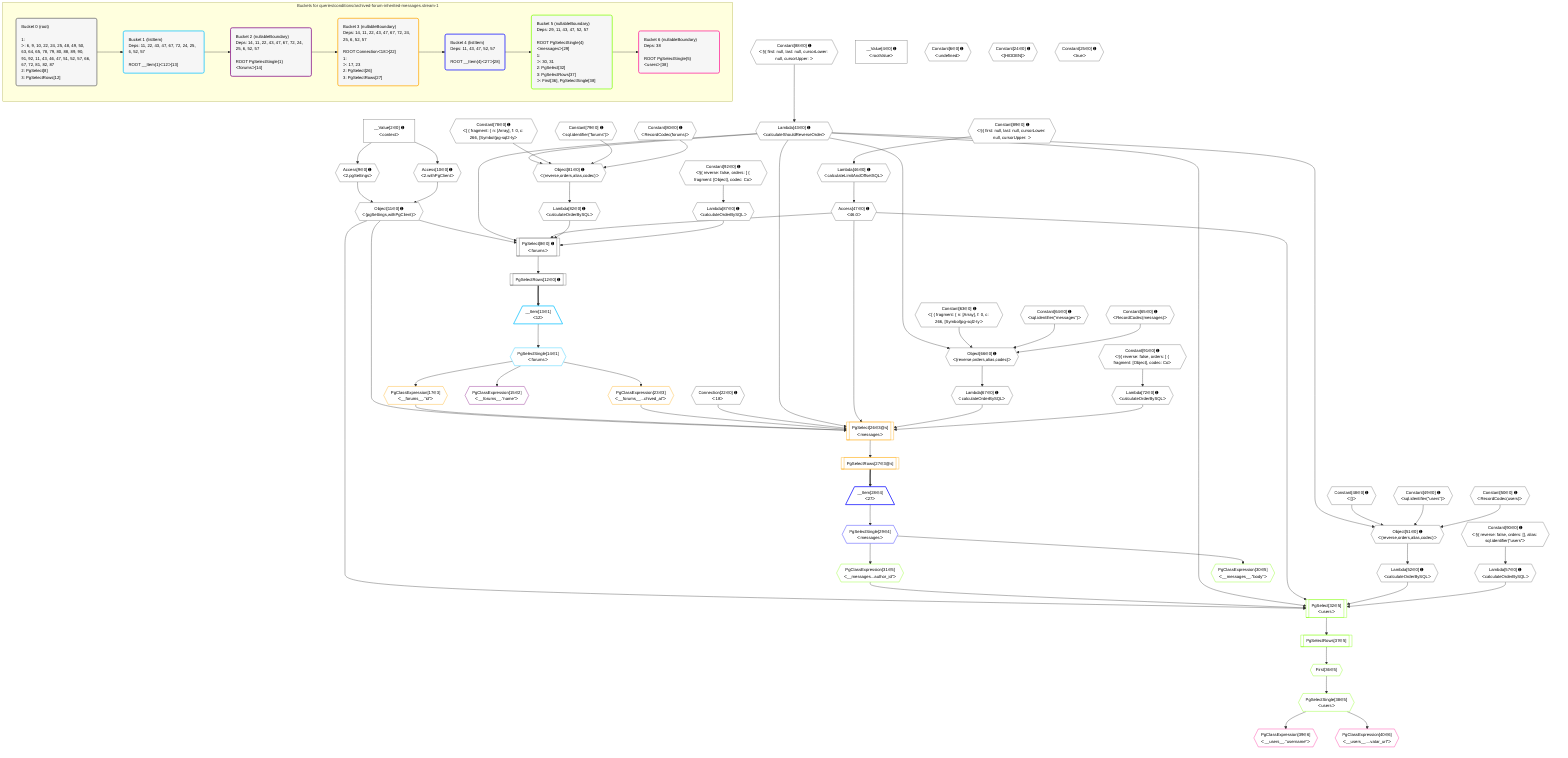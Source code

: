 %%{init: {'themeVariables': { 'fontSize': '12px'}}}%%
graph TD
    classDef path fill:#eee,stroke:#000,color:#000
    classDef plan fill:#fff,stroke-width:1px,color:#000
    classDef itemplan fill:#fff,stroke-width:2px,color:#000
    classDef unbatchedplan fill:#dff,stroke-width:1px,color:#000
    classDef sideeffectplan fill:#fcc,stroke-width:2px,color:#000
    classDef bucket fill:#f6f6f6,color:#000,stroke-width:2px,text-align:left


    %% plan dependencies
    PgSelect8[["PgSelect[8∈0] ➊<br />ᐸforumsᐳ"]]:::plan
    Object11{{"Object[11∈0] ➊<br />ᐸ{pgSettings,withPgClient}ᐳ"}}:::plan
    Lambda43{{"Lambda[43∈0] ➊<br />ᐸcalculateShouldReverseOrderᐳ"}}:::plan
    Access47{{"Access[47∈0] ➊<br />ᐸ46.0ᐳ"}}:::plan
    Lambda82{{"Lambda[82∈0] ➊<br />ᐸcalculateOrderBySQLᐳ"}}:::plan
    Lambda87{{"Lambda[87∈0] ➊<br />ᐸcalculateOrderBySQLᐳ"}}:::plan
    Object11 & Lambda43 & Access47 & Lambda82 & Lambda87 --> PgSelect8
    Object51{{"Object[51∈0] ➊<br />ᐸ{reverse,orders,alias,codec}ᐳ"}}:::plan
    Constant48{{"Constant[48∈0] ➊<br />ᐸ[]ᐳ"}}:::plan
    Constant49{{"Constant[49∈0] ➊<br />ᐸsql.identifier(”users”)ᐳ"}}:::plan
    Constant50{{"Constant[50∈0] ➊<br />ᐸRecordCodec(users)ᐳ"}}:::plan
    Lambda43 & Constant48 & Constant49 & Constant50 --> Object51
    Object66{{"Object[66∈0] ➊<br />ᐸ{reverse,orders,alias,codec}ᐳ"}}:::plan
    Constant63{{"Constant[63∈0] ➊<br />ᐸ[ { fragment: { n: [Array], f: 0, c: 266, [Symbol(pg-sql2-tyᐳ"}}:::plan
    Constant64{{"Constant[64∈0] ➊<br />ᐸsql.identifier(”messages”)ᐳ"}}:::plan
    Constant65{{"Constant[65∈0] ➊<br />ᐸRecordCodec(messages)ᐳ"}}:::plan
    Lambda43 & Constant63 & Constant64 & Constant65 --> Object66
    Object81{{"Object[81∈0] ➊<br />ᐸ{reverse,orders,alias,codec}ᐳ"}}:::plan
    Constant78{{"Constant[78∈0] ➊<br />ᐸ[ { fragment: { n: [Array], f: 0, c: 266, [Symbol(pg-sql2-tyᐳ"}}:::plan
    Constant79{{"Constant[79∈0] ➊<br />ᐸsql.identifier(”forums”)ᐳ"}}:::plan
    Constant80{{"Constant[80∈0] ➊<br />ᐸRecordCodec(forums)ᐳ"}}:::plan
    Lambda43 & Constant78 & Constant79 & Constant80 --> Object81
    Access9{{"Access[9∈0] ➊<br />ᐸ2.pgSettingsᐳ"}}:::plan
    Access10{{"Access[10∈0] ➊<br />ᐸ2.withPgClientᐳ"}}:::plan
    Access9 & Access10 --> Object11
    __Value2["__Value[2∈0] ➊<br />ᐸcontextᐳ"]:::plan
    __Value2 --> Access9
    __Value2 --> Access10
    PgSelectRows12[["PgSelectRows[12∈0] ➊"]]:::plan
    PgSelect8 --> PgSelectRows12
    Constant88{{"Constant[88∈0] ➊<br />ᐸ§{ first: null, last: null, cursorLower: null, cursorUpper: ᐳ"}}:::plan
    Constant88 --> Lambda43
    Lambda46{{"Lambda[46∈0] ➊<br />ᐸcalculateLimitAndOffsetSQLᐳ"}}:::plan
    Constant89{{"Constant[89∈0] ➊<br />ᐸ§{ first: null, last: null, cursorLower: null, cursorUpper: ᐳ"}}:::plan
    Constant89 --> Lambda46
    Lambda46 --> Access47
    Lambda52{{"Lambda[52∈0] ➊<br />ᐸcalculateOrderBySQLᐳ"}}:::plan
    Object51 --> Lambda52
    Lambda57{{"Lambda[57∈0] ➊<br />ᐸcalculateOrderBySQLᐳ"}}:::plan
    Constant90{{"Constant[90∈0] ➊<br />ᐸ§{ reverse: false, orders: [], alias: sql.identifier(”users”ᐳ"}}:::plan
    Constant90 --> Lambda57
    Lambda67{{"Lambda[67∈0] ➊<br />ᐸcalculateOrderBySQLᐳ"}}:::plan
    Object66 --> Lambda67
    Lambda72{{"Lambda[72∈0] ➊<br />ᐸcalculateOrderBySQLᐳ"}}:::plan
    Constant91{{"Constant[91∈0] ➊<br />ᐸ§{ reverse: false, orders: [ { fragment: [Object], codec: Coᐳ"}}:::plan
    Constant91 --> Lambda72
    Object81 --> Lambda82
    Constant92{{"Constant[92∈0] ➊<br />ᐸ§{ reverse: false, orders: [ { fragment: [Object], codec: Coᐳ"}}:::plan
    Constant92 --> Lambda87
    __Value4["__Value[4∈0] ➊<br />ᐸrootValueᐳ"]:::plan
    Constant6{{"Constant[6∈0] ➊<br />ᐸundefinedᐳ"}}:::plan
    Connection22{{"Connection[22∈0] ➊<br />ᐸ18ᐳ"}}:::plan
    Constant24{{"Constant[24∈0] ➊<br />ᐸ[HIDDEN]ᐳ"}}:::plan
    Constant25{{"Constant[25∈0] ➊<br />ᐸtrueᐳ"}}:::plan
    __Item13[/"__Item[13∈1]<br />ᐸ12ᐳ"\]:::itemplan
    PgSelectRows12 ==> __Item13
    PgSelectSingle14{{"PgSelectSingle[14∈1]<br />ᐸforumsᐳ"}}:::plan
    __Item13 --> PgSelectSingle14
    PgClassExpression15{{"PgClassExpression[15∈2]<br />ᐸ__forums__.”name”ᐳ"}}:::plan
    PgSelectSingle14 --> PgClassExpression15
    PgSelect26[["PgSelect[26∈3@s]<br />ᐸmessagesᐳ"]]:::plan
    PgClassExpression17{{"PgClassExpression[17∈3]<br />ᐸ__forums__.”id”ᐳ"}}:::plan
    PgClassExpression23{{"PgClassExpression[23∈3]<br />ᐸ__forums__...chived_at”ᐳ"}}:::plan
    Object11 & PgClassExpression17 & PgClassExpression23 & Connection22 & Lambda43 & Access47 & Lambda67 & Lambda72 --> PgSelect26
    PgSelectSingle14 --> PgClassExpression17
    PgSelectSingle14 --> PgClassExpression23
    PgSelectRows27[["PgSelectRows[27∈3@s]"]]:::plan
    PgSelect26 --> PgSelectRows27
    __Item28[/"__Item[28∈4]<br />ᐸ27ᐳ"\]:::itemplan
    PgSelectRows27 ==> __Item28
    PgSelectSingle29{{"PgSelectSingle[29∈4]<br />ᐸmessagesᐳ"}}:::plan
    __Item28 --> PgSelectSingle29
    PgSelect32[["PgSelect[32∈5]<br />ᐸusersᐳ"]]:::plan
    PgClassExpression31{{"PgClassExpression[31∈5]<br />ᐸ__messages...author_id”ᐳ"}}:::plan
    Object11 & PgClassExpression31 & Lambda43 & Access47 & Lambda52 & Lambda57 --> PgSelect32
    PgClassExpression30{{"PgClassExpression[30∈5]<br />ᐸ__messages__.”body”ᐳ"}}:::plan
    PgSelectSingle29 --> PgClassExpression30
    PgSelectSingle29 --> PgClassExpression31
    First36{{"First[36∈5]"}}:::plan
    PgSelectRows37[["PgSelectRows[37∈5]"]]:::plan
    PgSelectRows37 --> First36
    PgSelect32 --> PgSelectRows37
    PgSelectSingle38{{"PgSelectSingle[38∈5]<br />ᐸusersᐳ"}}:::plan
    First36 --> PgSelectSingle38
    PgClassExpression39{{"PgClassExpression[39∈6]<br />ᐸ__users__.”username”ᐳ"}}:::plan
    PgSelectSingle38 --> PgClassExpression39
    PgClassExpression40{{"PgClassExpression[40∈6]<br />ᐸ__users__....vatar_url”ᐳ"}}:::plan
    PgSelectSingle38 --> PgClassExpression40

    %% define steps

    subgraph "Buckets for queries/conditions/archived-forum-inherited-messages.stream-1"
    Bucket0("Bucket 0 (root)<br /><br />1: <br />ᐳ: 6, 9, 10, 22, 24, 25, 48, 49, 50, 63, 64, 65, 78, 79, 80, 88, 89, 90, 91, 92, 11, 43, 46, 47, 51, 52, 57, 66, 67, 72, 81, 82, 87<br />2: PgSelect[8]<br />3: PgSelectRows[12]"):::bucket
    classDef bucket0 stroke:#696969
    class Bucket0,__Value2,__Value4,Constant6,PgSelect8,Access9,Access10,Object11,PgSelectRows12,Connection22,Constant24,Constant25,Lambda43,Lambda46,Access47,Constant48,Constant49,Constant50,Object51,Lambda52,Lambda57,Constant63,Constant64,Constant65,Object66,Lambda67,Lambda72,Constant78,Constant79,Constant80,Object81,Lambda82,Lambda87,Constant88,Constant89,Constant90,Constant91,Constant92 bucket0
    Bucket1("Bucket 1 (listItem)<br />Deps: 11, 22, 43, 47, 67, 72, 24, 25, 6, 52, 57<br /><br />ROOT __Item{1}ᐸ12ᐳ[13]"):::bucket
    classDef bucket1 stroke:#00bfff
    class Bucket1,__Item13,PgSelectSingle14 bucket1
    Bucket2("Bucket 2 (nullableBoundary)<br />Deps: 14, 11, 22, 43, 47, 67, 72, 24, 25, 6, 52, 57<br /><br />ROOT PgSelectSingle{1}ᐸforumsᐳ[14]"):::bucket
    classDef bucket2 stroke:#7f007f
    class Bucket2,PgClassExpression15 bucket2
    Bucket3("Bucket 3 (nullableBoundary)<br />Deps: 14, 11, 22, 43, 47, 67, 72, 24, 25, 6, 52, 57<br /><br />ROOT Connectionᐸ18ᐳ[22]<br />1: <br />ᐳ: 17, 23<br />2: PgSelect[26]<br />3: PgSelectRows[27]"):::bucket
    classDef bucket3 stroke:#ffa500
    class Bucket3,PgClassExpression17,PgClassExpression23,PgSelect26,PgSelectRows27 bucket3
    Bucket4("Bucket 4 (listItem)<br />Deps: 11, 43, 47, 52, 57<br /><br />ROOT __Item{4}ᐸ27ᐳ[28]"):::bucket
    classDef bucket4 stroke:#0000ff
    class Bucket4,__Item28,PgSelectSingle29 bucket4
    Bucket5("Bucket 5 (nullableBoundary)<br />Deps: 29, 11, 43, 47, 52, 57<br /><br />ROOT PgSelectSingle{4}ᐸmessagesᐳ[29]<br />1: <br />ᐳ: 30, 31<br />2: PgSelect[32]<br />3: PgSelectRows[37]<br />ᐳ: First[36], PgSelectSingle[38]"):::bucket
    classDef bucket5 stroke:#7fff00
    class Bucket5,PgClassExpression30,PgClassExpression31,PgSelect32,First36,PgSelectRows37,PgSelectSingle38 bucket5
    Bucket6("Bucket 6 (nullableBoundary)<br />Deps: 38<br /><br />ROOT PgSelectSingle{5}ᐸusersᐳ[38]"):::bucket
    classDef bucket6 stroke:#ff1493
    class Bucket6,PgClassExpression39,PgClassExpression40 bucket6
    Bucket0 --> Bucket1
    Bucket1 --> Bucket2
    Bucket2 --> Bucket3
    Bucket3 --> Bucket4
    Bucket4 --> Bucket5
    Bucket5 --> Bucket6
    end